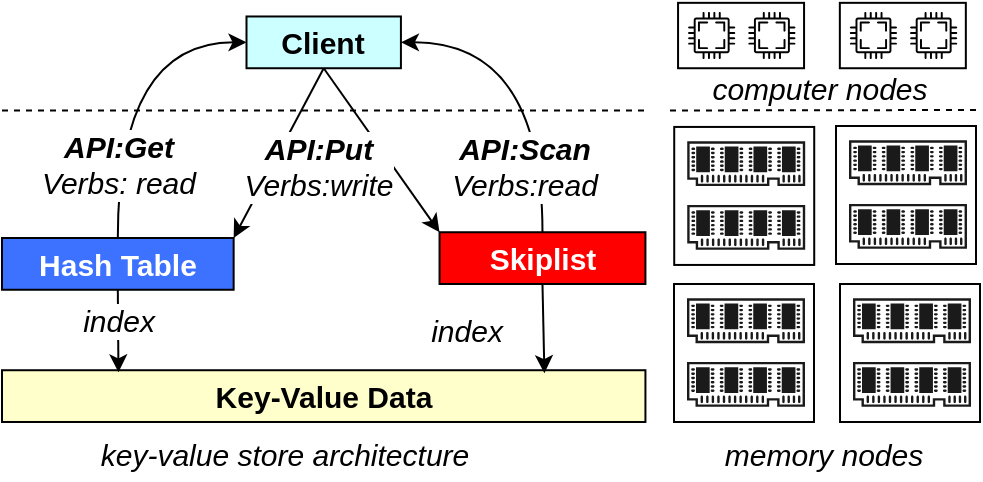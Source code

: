 <mxfile version="20.8.11" type="github">
  <diagram id="nkua_I_8SeS9SdFFttBP" name="第 1 页">
    <mxGraphModel dx="681" dy="440" grid="1" gridSize="10" guides="1" tooltips="1" connect="1" arrows="1" fold="1" page="1" pageScale="1" pageWidth="827" pageHeight="1169" math="0" shadow="0">
      <root>
        <mxCell id="0" />
        <mxCell id="1" parent="0" />
        <mxCell id="1DXGxm3bK07C1-r1qkHq-19" value="" style="rounded=0;whiteSpace=wrap;html=1;fontSize=15;" vertex="1" parent="1">
          <mxGeometry x="458.03" y="42.42" width="63" height="32.7" as="geometry" />
        </mxCell>
        <mxCell id="pZuCyEu0J8naMEDu9RK_-54" value="&lt;font color=&quot;#ffffff&quot; style=&quot;font-size: 15px;&quot;&gt;&lt;b style=&quot;font-size: 15px;&quot;&gt;Hash Table&lt;/b&gt;&lt;/font&gt;" style="rounded=0;whiteSpace=wrap;html=1;fillColor=#3D71FF;fontSize=15;" parent="1" vertex="1" diagramName="Rectangle" diagramCategory="general">
          <mxGeometry x="120" y="159.998" width="115.818" height="25.882" as="geometry" />
        </mxCell>
        <mxCell id="pZuCyEu0J8naMEDu9RK_-57" value="&lt;font color=&quot;#ffffff&quot; style=&quot;font-size: 15px;&quot;&gt;&lt;b style=&quot;font-size: 15px;&quot;&gt;Skiplist&lt;/b&gt;&lt;/font&gt;" style="rounded=0;whiteSpace=wrap;html=1;fillColor=#FF0000;fontSize=15;" parent="1" vertex="1" diagramName="Rectangle" diagramCategory="general">
          <mxGeometry x="338.767" y="157.118" width="102.949" height="25.882" as="geometry" />
        </mxCell>
        <mxCell id="pZuCyEu0J8naMEDu9RK_-58" value="&lt;b style=&quot;font-size: 15px;&quot;&gt;Key-Value Data&lt;/b&gt;" style="rounded=0;whiteSpace=wrap;html=1;fillColor=#FFFFCC;fontSize=15;" parent="1" vertex="1" diagramName="Rectangle" diagramCategory="general">
          <mxGeometry x="120" y="226.114" width="321.716" height="25.882" as="geometry" />
        </mxCell>
        <mxCell id="pZuCyEu0J8naMEDu9RK_-52" style="edgeStyle=none;rounded=0;orthogonalLoop=1;jettySize=auto;html=1;exitX=0.5;exitY=1;exitDx=0;exitDy=0;entryX=0.181;entryY=0.04;entryDx=0;entryDy=0;entryPerimeter=0;fontSize=15;" parent="1" source="pZuCyEu0J8naMEDu9RK_-54" target="pZuCyEu0J8naMEDu9RK_-58" edge="1">
          <mxGeometry relative="1" as="geometry" />
        </mxCell>
        <mxCell id="pZuCyEu0J8naMEDu9RK_-53" value="index" style="edgeLabel;html=1;align=center;verticalAlign=middle;resizable=0;points=[];fontStyle=2;labelBackgroundColor=#ffffff;fontSize=15;" parent="pZuCyEu0J8naMEDu9RK_-52" vertex="1" connectable="0">
          <mxGeometry x="-0.277" relative="1" as="geometry">
            <mxPoint as="offset" />
          </mxGeometry>
        </mxCell>
        <mxCell id="pZuCyEu0J8naMEDu9RK_-56" style="edgeStyle=none;rounded=0;orthogonalLoop=1;jettySize=auto;html=1;exitX=0.5;exitY=1;exitDx=0;exitDy=0;entryX=0.843;entryY=0.058;entryDx=0;entryDy=0;entryPerimeter=0;fontSize=15;" parent="1" source="pZuCyEu0J8naMEDu9RK_-57" target="pZuCyEu0J8naMEDu9RK_-58" edge="1">
          <mxGeometry relative="1" as="geometry" />
        </mxCell>
        <mxCell id="pZuCyEu0J8naMEDu9RK_-59" style="rounded=0;orthogonalLoop=1;jettySize=auto;html=1;exitX=0.5;exitY=1;exitDx=0;exitDy=0;entryX=1;entryY=0;entryDx=0;entryDy=0;fontSize=15;" parent="1" source="pZuCyEu0J8naMEDu9RK_-60" target="pZuCyEu0J8naMEDu9RK_-54" edge="1">
          <mxGeometry relative="1" as="geometry" />
        </mxCell>
        <mxCell id="pZuCyEu0J8naMEDu9RK_-60" value="&lt;b style=&quot;font-size: 15px;&quot;&gt;Client&lt;/b&gt;" style="rounded=0;whiteSpace=wrap;html=1;fillColor=#CCFFFF;fontSize=15;" parent="1" vertex="1" diagramName="Rectangle" diagramCategory="general">
          <mxGeometry x="242.248" y="49.24" width="77.212" height="25.882" as="geometry" />
        </mxCell>
        <mxCell id="pZuCyEu0J8naMEDu9RK_-50" style="edgeStyle=orthogonalEdgeStyle;rounded=0;orthogonalLoop=1;jettySize=auto;html=1;exitX=0.5;exitY=0;exitDx=0;exitDy=0;entryX=0;entryY=0.5;entryDx=0;entryDy=0;curved=1;fontSize=15;" parent="1" source="pZuCyEu0J8naMEDu9RK_-54" target="pZuCyEu0J8naMEDu9RK_-60" edge="1">
          <mxGeometry relative="1" as="geometry" />
        </mxCell>
        <mxCell id="pZuCyEu0J8naMEDu9RK_-51" value="&lt;b style=&quot;font-size: 15px;&quot;&gt;API:Get&lt;/b&gt;&lt;br style=&quot;font-size: 15px;&quot;&gt;Verbs: read" style="edgeLabel;html=1;align=center;verticalAlign=middle;resizable=0;points=[];labelBackgroundColor=#ffffff;fontStyle=2;fontSize=15;" parent="pZuCyEu0J8naMEDu9RK_-50" vertex="1" connectable="0">
          <mxGeometry x="-0.343" y="-6" relative="1" as="geometry">
            <mxPoint x="-6.02" y="16.25" as="offset" />
          </mxGeometry>
        </mxCell>
        <mxCell id="pZuCyEu0J8naMEDu9RK_-61" value="index" style="edgeLabel;html=1;align=center;verticalAlign=middle;resizable=0;points=[];fontStyle=2;labelBackgroundColor=#ffffff;fontSize=15;" parent="1" vertex="1" connectable="0">
          <mxGeometry x="200.004" y="209.998" as="geometry">
            <mxPoint x="152" y="-4" as="offset" />
          </mxGeometry>
        </mxCell>
        <mxCell id="pZuCyEu0J8naMEDu9RK_-55" style="edgeStyle=orthogonalEdgeStyle;curved=1;rounded=0;orthogonalLoop=1;jettySize=auto;html=1;exitX=0.5;exitY=0;exitDx=0;exitDy=0;entryX=1;entryY=0.5;entryDx=0;entryDy=0;fontSize=15;" parent="1" source="pZuCyEu0J8naMEDu9RK_-57" target="pZuCyEu0J8naMEDu9RK_-60" edge="1">
          <mxGeometry relative="1" as="geometry" />
        </mxCell>
        <mxCell id="pZuCyEu0J8naMEDu9RK_-62" style="rounded=0;orthogonalLoop=1;jettySize=auto;html=1;exitX=0.5;exitY=1;exitDx=0;exitDy=0;entryX=0;entryY=0;entryDx=0;entryDy=0;fontSize=15;" parent="1" source="pZuCyEu0J8naMEDu9RK_-60" target="pZuCyEu0J8naMEDu9RK_-57" edge="1">
          <mxGeometry relative="1" as="geometry">
            <mxPoint x="287.292" y="85.882" as="sourcePoint" />
            <mxPoint x="235.818" y="150.588" as="targetPoint" />
          </mxGeometry>
        </mxCell>
        <mxCell id="pZuCyEu0J8naMEDu9RK_-63" value="&lt;b style=&quot;font-size: 15px;&quot;&gt;API:Put&lt;/b&gt;&lt;br style=&quot;font-size: 15px;&quot;&gt;Verbs:write" style="edgeLabel;html=1;align=center;verticalAlign=middle;resizable=0;points=[];labelBackgroundColor=#ffffff;fontStyle=2;fontSize=15;" parent="1" vertex="1" connectable="0">
          <mxGeometry x="274.424" y="137.643" as="geometry">
            <mxPoint x="3" y="-14" as="offset" />
          </mxGeometry>
        </mxCell>
        <mxCell id="pZuCyEu0J8naMEDu9RK_-64" value="&lt;b style=&quot;font-size: 15px;&quot;&gt;API:Scan&lt;/b&gt;&lt;br style=&quot;font-size: 15px;&quot;&gt;Verbs:read" style="edgeLabel;html=1;align=center;verticalAlign=middle;resizable=0;points=[];labelBackgroundColor=#ffffff;fontStyle=2;fontSize=15;" parent="1" vertex="1" connectable="0">
          <mxGeometry x="377.373" y="137.643" as="geometry">
            <mxPoint x="3" y="-14" as="offset" />
          </mxGeometry>
        </mxCell>
        <mxCell id="pZuCyEu0J8naMEDu9RK_-65" value="" style="endArrow=none;html=1;rounded=0;dashed=1;fontSize=15;" parent="1" edge="1">
          <mxGeometry width="50" height="50" relative="1" as="geometry">
            <mxPoint x="120" y="96.235" as="sourcePoint" />
            <mxPoint x="441.716" y="96.235" as="targetPoint" />
          </mxGeometry>
        </mxCell>
        <mxCell id="pZuCyEu0J8naMEDu9RK_-68" value="" style="endArrow=none;html=1;rounded=0;dashed=1;fontSize=15;" parent="1" edge="1">
          <mxGeometry width="50" height="50" relative="1" as="geometry">
            <mxPoint x="453.994" y="96.235" as="sourcePoint" />
            <mxPoint x="607.88" y="96" as="targetPoint" />
          </mxGeometry>
        </mxCell>
        <mxCell id="pZuCyEu0J8naMEDu9RK_-70" value="" style="sketch=0;pointerEvents=1;shadow=0;dashed=0;html=1;strokeColor=none;fillColor=#000000;aspect=fixed;labelPosition=center;verticalLabelPosition=bottom;verticalAlign=top;align=center;outlineConnect=0;shape=mxgraph.vvd.cpu;fontSize=15;" parent="1" vertex="1">
          <mxGeometry x="463.03" y="46.97" width="23.592" height="23.592" as="geometry" />
        </mxCell>
        <mxCell id="pZuCyEu0J8naMEDu9RK_-82" value="&lt;i style=&quot;font-size: 15px;&quot;&gt;key-value store architecture&lt;/i&gt;" style="text;html=1;strokeColor=none;fillColor=none;align=center;verticalAlign=middle;whiteSpace=wrap;rounded=0;fontSize=15;" parent="1" vertex="1">
          <mxGeometry x="120" y="254.998" width="283.11" height="25.882" as="geometry" />
        </mxCell>
        <mxCell id="pZuCyEu0J8naMEDu9RK_-83" value="&lt;i&gt;memory nodes&lt;/i&gt;" style="text;html=1;strokeColor=none;fillColor=none;align=center;verticalAlign=middle;whiteSpace=wrap;rounded=0;fontSize=15;" parent="1" vertex="1">
          <mxGeometry x="453.996" y="254.998" width="154.424" height="25.882" as="geometry" />
        </mxCell>
        <mxCell id="1DXGxm3bK07C1-r1qkHq-4" value="" style="group" vertex="1" connectable="0" parent="1">
          <mxGeometry x="456.11" y="104.47" width="70" height="69" as="geometry" />
        </mxCell>
        <mxCell id="1DXGxm3bK07C1-r1qkHq-3" value="" style="rounded=0;whiteSpace=wrap;html=1;fontSize=15;" vertex="1" parent="1DXGxm3bK07C1-r1qkHq-4">
          <mxGeometry width="70" height="69" as="geometry" />
        </mxCell>
        <mxCell id="pZuCyEu0J8naMEDu9RK_-75" value="" style="sketch=0;pointerEvents=1;shadow=0;dashed=0;html=1;strokeColor=none;fillColor=#1A1A1A;aspect=fixed;labelPosition=center;verticalLabelPosition=bottom;verticalAlign=top;align=center;outlineConnect=0;shape=mxgraph.vvd.memory;fontSize=15;" parent="1DXGxm3bK07C1-r1qkHq-4" vertex="1">
          <mxGeometry x="6.504" y="7.175" width="58.981" height="22.413" as="geometry" />
        </mxCell>
        <mxCell id="1DXGxm3bK07C1-r1qkHq-2" value="" style="sketch=0;pointerEvents=1;shadow=0;dashed=0;html=1;strokeColor=none;fillColor=#1A1A1A;aspect=fixed;labelPosition=center;verticalLabelPosition=bottom;verticalAlign=top;align=center;outlineConnect=0;shape=mxgraph.vvd.memory;fontSize=15;" vertex="1" parent="1DXGxm3bK07C1-r1qkHq-4">
          <mxGeometry x="6.504" y="38.995" width="58.981" height="22.413" as="geometry" />
        </mxCell>
        <mxCell id="1DXGxm3bK07C1-r1qkHq-6" value="" style="group" vertex="1" connectable="0" parent="1">
          <mxGeometry x="537" y="104" width="70" height="69" as="geometry" />
        </mxCell>
        <mxCell id="1DXGxm3bK07C1-r1qkHq-7" value="" style="rounded=0;whiteSpace=wrap;html=1;fontSize=15;" vertex="1" parent="1DXGxm3bK07C1-r1qkHq-6">
          <mxGeometry width="70" height="69" as="geometry" />
        </mxCell>
        <mxCell id="1DXGxm3bK07C1-r1qkHq-8" value="" style="sketch=0;pointerEvents=1;shadow=0;dashed=0;html=1;strokeColor=none;fillColor=#1A1A1A;aspect=fixed;labelPosition=center;verticalLabelPosition=bottom;verticalAlign=top;align=center;outlineConnect=0;shape=mxgraph.vvd.memory;fontSize=15;" vertex="1" parent="1DXGxm3bK07C1-r1qkHq-6">
          <mxGeometry x="6.504" y="7.175" width="58.981" height="22.413" as="geometry" />
        </mxCell>
        <mxCell id="1DXGxm3bK07C1-r1qkHq-9" value="" style="sketch=0;pointerEvents=1;shadow=0;dashed=0;html=1;strokeColor=none;fillColor=#1A1A1A;aspect=fixed;labelPosition=center;verticalLabelPosition=bottom;verticalAlign=top;align=center;outlineConnect=0;shape=mxgraph.vvd.memory;fontSize=15;" vertex="1" parent="1DXGxm3bK07C1-r1qkHq-6">
          <mxGeometry x="6.504" y="38.995" width="58.981" height="22.413" as="geometry" />
        </mxCell>
        <mxCell id="1DXGxm3bK07C1-r1qkHq-10" value="" style="group" vertex="1" connectable="0" parent="1">
          <mxGeometry x="456" y="183" width="70" height="69" as="geometry" />
        </mxCell>
        <mxCell id="1DXGxm3bK07C1-r1qkHq-11" value="" style="rounded=0;whiteSpace=wrap;html=1;fontSize=15;" vertex="1" parent="1DXGxm3bK07C1-r1qkHq-10">
          <mxGeometry width="70" height="69" as="geometry" />
        </mxCell>
        <mxCell id="1DXGxm3bK07C1-r1qkHq-12" value="" style="sketch=0;pointerEvents=1;shadow=0;dashed=0;html=1;strokeColor=none;fillColor=#1A1A1A;aspect=fixed;labelPosition=center;verticalLabelPosition=bottom;verticalAlign=top;align=center;outlineConnect=0;shape=mxgraph.vvd.memory;fontSize=15;" vertex="1" parent="1DXGxm3bK07C1-r1qkHq-10">
          <mxGeometry x="6.504" y="7.175" width="58.981" height="22.413" as="geometry" />
        </mxCell>
        <mxCell id="1DXGxm3bK07C1-r1qkHq-13" value="" style="sketch=0;pointerEvents=1;shadow=0;dashed=0;html=1;strokeColor=none;fillColor=#1A1A1A;aspect=fixed;labelPosition=center;verticalLabelPosition=bottom;verticalAlign=top;align=center;outlineConnect=0;shape=mxgraph.vvd.memory;fontSize=15;" vertex="1" parent="1DXGxm3bK07C1-r1qkHq-10">
          <mxGeometry x="6.504" y="38.995" width="58.981" height="22.413" as="geometry" />
        </mxCell>
        <mxCell id="1DXGxm3bK07C1-r1qkHq-14" value="" style="group" vertex="1" connectable="0" parent="1">
          <mxGeometry x="539" y="183" width="70" height="69" as="geometry" />
        </mxCell>
        <mxCell id="1DXGxm3bK07C1-r1qkHq-15" value="" style="rounded=0;whiteSpace=wrap;html=1;fontSize=15;" vertex="1" parent="1DXGxm3bK07C1-r1qkHq-14">
          <mxGeometry width="70" height="69" as="geometry" />
        </mxCell>
        <mxCell id="1DXGxm3bK07C1-r1qkHq-16" value="" style="sketch=0;pointerEvents=1;shadow=0;dashed=0;html=1;strokeColor=none;fillColor=#1A1A1A;aspect=fixed;labelPosition=center;verticalLabelPosition=bottom;verticalAlign=top;align=center;outlineConnect=0;shape=mxgraph.vvd.memory;fontSize=15;" vertex="1" parent="1DXGxm3bK07C1-r1qkHq-14">
          <mxGeometry x="6.504" y="7.175" width="58.981" height="22.413" as="geometry" />
        </mxCell>
        <mxCell id="1DXGxm3bK07C1-r1qkHq-17" value="" style="sketch=0;pointerEvents=1;shadow=0;dashed=0;html=1;strokeColor=none;fillColor=#1A1A1A;aspect=fixed;labelPosition=center;verticalLabelPosition=bottom;verticalAlign=top;align=center;outlineConnect=0;shape=mxgraph.vvd.memory;fontSize=15;" vertex="1" parent="1DXGxm3bK07C1-r1qkHq-14">
          <mxGeometry x="6.504" y="38.995" width="58.981" height="22.413" as="geometry" />
        </mxCell>
        <mxCell id="1DXGxm3bK07C1-r1qkHq-20" value="" style="sketch=0;pointerEvents=1;shadow=0;dashed=0;html=1;strokeColor=none;fillColor=#000000;aspect=fixed;labelPosition=center;verticalLabelPosition=bottom;verticalAlign=top;align=center;outlineConnect=0;shape=mxgraph.vvd.cpu;fontSize=15;" vertex="1" parent="1">
          <mxGeometry x="493.14" y="46.97" width="23.592" height="23.592" as="geometry" />
        </mxCell>
        <mxCell id="1DXGxm3bK07C1-r1qkHq-21" value="" style="rounded=0;whiteSpace=wrap;html=1;fontSize=15;" vertex="1" parent="1">
          <mxGeometry x="538.92" y="42.42" width="63" height="32.7" as="geometry" />
        </mxCell>
        <mxCell id="1DXGxm3bK07C1-r1qkHq-22" value="" style="sketch=0;pointerEvents=1;shadow=0;dashed=0;html=1;strokeColor=none;fillColor=#000000;aspect=fixed;labelPosition=center;verticalLabelPosition=bottom;verticalAlign=top;align=center;outlineConnect=0;shape=mxgraph.vvd.cpu;fontSize=15;" vertex="1" parent="1">
          <mxGeometry x="543.92" y="46.97" width="23.592" height="23.592" as="geometry" />
        </mxCell>
        <mxCell id="1DXGxm3bK07C1-r1qkHq-23" value="" style="sketch=0;pointerEvents=1;shadow=0;dashed=0;html=1;strokeColor=none;fillColor=#000000;aspect=fixed;labelPosition=center;verticalLabelPosition=bottom;verticalAlign=top;align=center;outlineConnect=0;shape=mxgraph.vvd.cpu;fontSize=15;" vertex="1" parent="1">
          <mxGeometry x="574.03" y="46.97" width="23.592" height="23.592" as="geometry" />
        </mxCell>
        <mxCell id="1DXGxm3bK07C1-r1qkHq-24" value="&lt;i&gt;computer nodes&lt;/i&gt;" style="text;html=1;strokeColor=none;fillColor=none;align=center;verticalAlign=middle;whiteSpace=wrap;rounded=0;fontSize=15;" vertex="1" parent="1">
          <mxGeometry x="458.03" y="77" width="141.97" height="16" as="geometry" />
        </mxCell>
      </root>
    </mxGraphModel>
  </diagram>
</mxfile>

